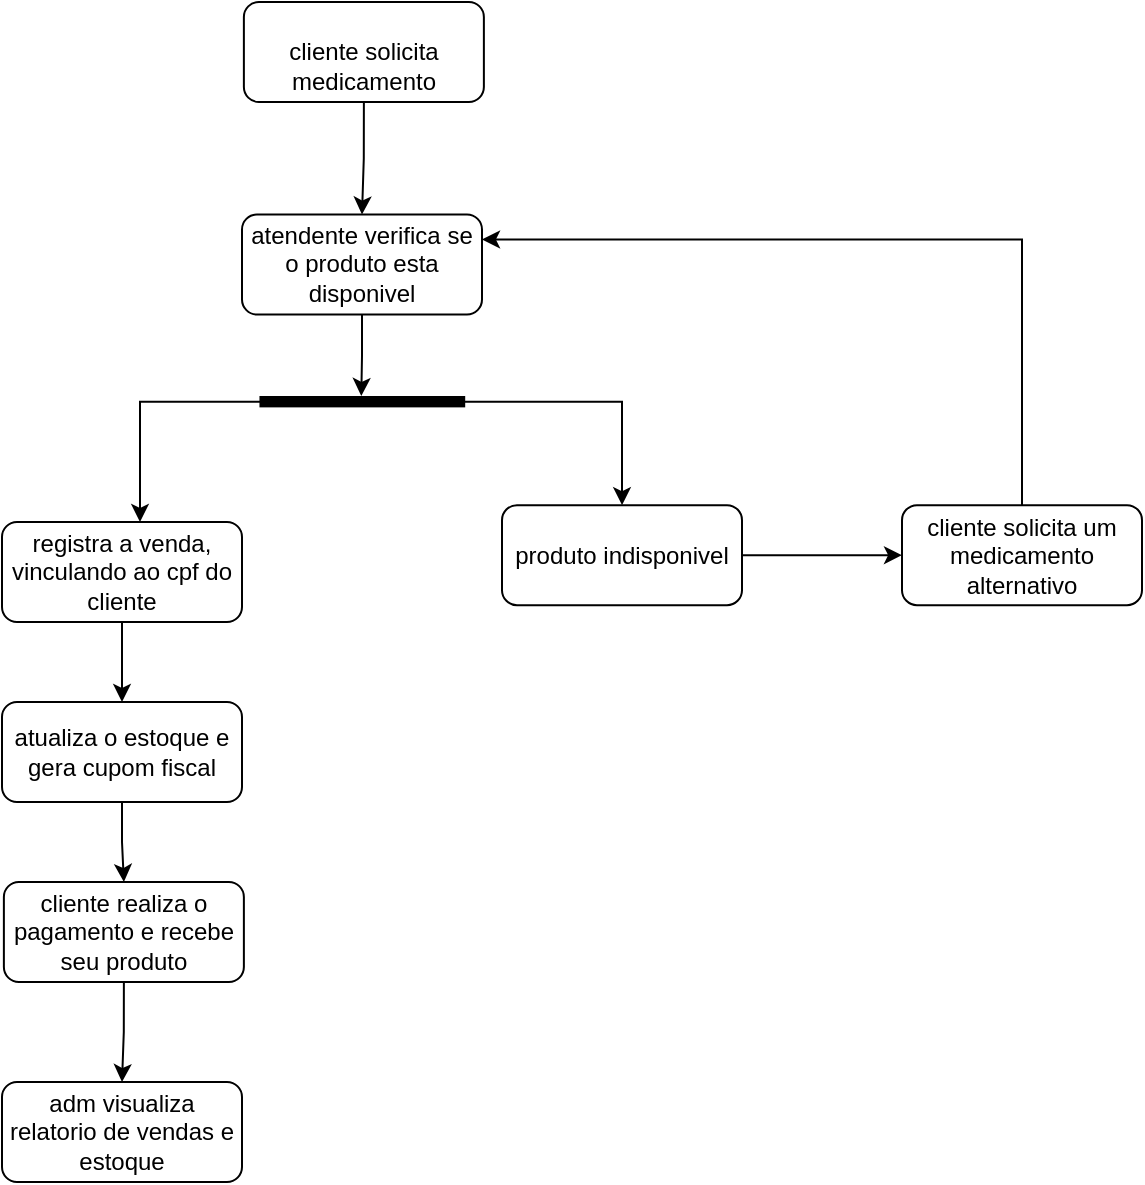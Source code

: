 <mxfile version="26.1.1">
  <diagram id="C5RBs43oDa-KdzZeNtuy" name="Page-1">
    <mxGraphModel dx="912" dy="557" grid="1" gridSize="10" guides="1" tooltips="1" connect="1" arrows="1" fold="1" page="1" pageScale="1" pageWidth="827" pageHeight="1169" math="0" shadow="0">
      <root>
        <mxCell id="WIyWlLk6GJQsqaUBKTNV-0" />
        <mxCell id="WIyWlLk6GJQsqaUBKTNV-1" parent="WIyWlLk6GJQsqaUBKTNV-0" />
        <mxCell id="h4Z50g2m5Y4OmAXRAVbz-4" style="edgeStyle=orthogonalEdgeStyle;rounded=0;orthogonalLoop=1;jettySize=auto;html=1;exitX=0.5;exitY=1;exitDx=0;exitDy=0;entryX=0.5;entryY=0;entryDx=0;entryDy=0;" edge="1" parent="WIyWlLk6GJQsqaUBKTNV-1" source="WIyWlLk6GJQsqaUBKTNV-3" target="h4Z50g2m5Y4OmAXRAVbz-3">
          <mxGeometry relative="1" as="geometry" />
        </mxCell>
        <mxCell id="WIyWlLk6GJQsqaUBKTNV-3" value="&lt;br&gt;&lt;div&gt;cliente solicita medicamento&lt;/div&gt;" style="rounded=1;whiteSpace=wrap;html=1;fontSize=12;glass=0;strokeWidth=1;shadow=0;" parent="WIyWlLk6GJQsqaUBKTNV-1" vertex="1">
          <mxGeometry x="330.94" y="20" width="120" height="50" as="geometry" />
        </mxCell>
        <mxCell id="h4Z50g2m5Y4OmAXRAVbz-14" style="edgeStyle=orthogonalEdgeStyle;rounded=0;orthogonalLoop=1;jettySize=auto;html=1;entryX=0.5;entryY=0;entryDx=0;entryDy=0;" edge="1" parent="WIyWlLk6GJQsqaUBKTNV-1" source="h4Z50g2m5Y4OmAXRAVbz-1" target="h4Z50g2m5Y4OmAXRAVbz-13">
          <mxGeometry relative="1" as="geometry" />
        </mxCell>
        <mxCell id="h4Z50g2m5Y4OmAXRAVbz-1" value="" style="html=1;points=[];perimeter=orthogonalPerimeter;fillColor=strokeColor;rotation=-90;" vertex="1" parent="WIyWlLk6GJQsqaUBKTNV-1">
          <mxGeometry x="387.82" y="168.91" width="4.69" height="101.87" as="geometry" />
        </mxCell>
        <mxCell id="h4Z50g2m5Y4OmAXRAVbz-3" value="atendente verifica se o produto esta disponivel" style="rounded=1;whiteSpace=wrap;html=1;fontSize=12;glass=0;strokeWidth=1;shadow=0;" vertex="1" parent="WIyWlLk6GJQsqaUBKTNV-1">
          <mxGeometry x="330" y="126.25" width="120" height="50" as="geometry" />
        </mxCell>
        <mxCell id="h4Z50g2m5Y4OmAXRAVbz-10" style="edgeStyle=orthogonalEdgeStyle;rounded=0;orthogonalLoop=1;jettySize=auto;html=1;exitX=0.5;exitY=1;exitDx=0;exitDy=0;entryX=0.5;entryY=0;entryDx=0;entryDy=0;" edge="1" parent="WIyWlLk6GJQsqaUBKTNV-1" source="h4Z50g2m5Y4OmAXRAVbz-6" target="h4Z50g2m5Y4OmAXRAVbz-9">
          <mxGeometry relative="1" as="geometry" />
        </mxCell>
        <mxCell id="h4Z50g2m5Y4OmAXRAVbz-6" value="registra a venda, vinculando ao cpf do cliente" style="rounded=1;whiteSpace=wrap;html=1;fontSize=12;glass=0;strokeWidth=1;shadow=0;" vertex="1" parent="WIyWlLk6GJQsqaUBKTNV-1">
          <mxGeometry x="210" y="280" width="120" height="50" as="geometry" />
        </mxCell>
        <mxCell id="h4Z50g2m5Y4OmAXRAVbz-7" style="edgeStyle=orthogonalEdgeStyle;rounded=0;orthogonalLoop=1;jettySize=auto;html=1;entryX=0.575;entryY=0;entryDx=0;entryDy=0;entryPerimeter=0;" edge="1" parent="WIyWlLk6GJQsqaUBKTNV-1" source="h4Z50g2m5Y4OmAXRAVbz-1" target="h4Z50g2m5Y4OmAXRAVbz-6">
          <mxGeometry relative="1" as="geometry" />
        </mxCell>
        <mxCell id="h4Z50g2m5Y4OmAXRAVbz-8" style="edgeStyle=orthogonalEdgeStyle;rounded=0;orthogonalLoop=1;jettySize=auto;html=1;exitX=0.5;exitY=1;exitDx=0;exitDy=0;entryX=1.108;entryY=0.495;entryDx=0;entryDy=0;entryPerimeter=0;" edge="1" parent="WIyWlLk6GJQsqaUBKTNV-1" source="h4Z50g2m5Y4OmAXRAVbz-3" target="h4Z50g2m5Y4OmAXRAVbz-1">
          <mxGeometry relative="1" as="geometry" />
        </mxCell>
        <mxCell id="h4Z50g2m5Y4OmAXRAVbz-12" style="edgeStyle=orthogonalEdgeStyle;rounded=0;orthogonalLoop=1;jettySize=auto;html=1;exitX=0.5;exitY=1;exitDx=0;exitDy=0;entryX=0.5;entryY=0;entryDx=0;entryDy=0;" edge="1" parent="WIyWlLk6GJQsqaUBKTNV-1" source="h4Z50g2m5Y4OmAXRAVbz-9" target="h4Z50g2m5Y4OmAXRAVbz-11">
          <mxGeometry relative="1" as="geometry" />
        </mxCell>
        <mxCell id="h4Z50g2m5Y4OmAXRAVbz-9" value="atualiza o estoque e gera cupom fiscal" style="rounded=1;whiteSpace=wrap;html=1;fontSize=12;glass=0;strokeWidth=1;shadow=0;" vertex="1" parent="WIyWlLk6GJQsqaUBKTNV-1">
          <mxGeometry x="210" y="370" width="120" height="50" as="geometry" />
        </mxCell>
        <mxCell id="h4Z50g2m5Y4OmAXRAVbz-19" style="edgeStyle=orthogonalEdgeStyle;rounded=0;orthogonalLoop=1;jettySize=auto;html=1;exitX=0.5;exitY=1;exitDx=0;exitDy=0;entryX=0.5;entryY=0;entryDx=0;entryDy=0;" edge="1" parent="WIyWlLk6GJQsqaUBKTNV-1" source="h4Z50g2m5Y4OmAXRAVbz-11" target="h4Z50g2m5Y4OmAXRAVbz-18">
          <mxGeometry relative="1" as="geometry" />
        </mxCell>
        <mxCell id="h4Z50g2m5Y4OmAXRAVbz-11" value="cliente realiza o pagamento e recebe seu produto" style="rounded=1;whiteSpace=wrap;html=1;fontSize=12;glass=0;strokeWidth=1;shadow=0;" vertex="1" parent="WIyWlLk6GJQsqaUBKTNV-1">
          <mxGeometry x="210.94" y="460" width="120" height="50" as="geometry" />
        </mxCell>
        <mxCell id="h4Z50g2m5Y4OmAXRAVbz-21" style="edgeStyle=orthogonalEdgeStyle;rounded=0;orthogonalLoop=1;jettySize=auto;html=1;entryX=0;entryY=0.5;entryDx=0;entryDy=0;" edge="1" parent="WIyWlLk6GJQsqaUBKTNV-1" source="h4Z50g2m5Y4OmAXRAVbz-13" target="h4Z50g2m5Y4OmAXRAVbz-16">
          <mxGeometry relative="1" as="geometry" />
        </mxCell>
        <mxCell id="h4Z50g2m5Y4OmAXRAVbz-13" value="produto indisponivel" style="rounded=1;whiteSpace=wrap;html=1;fontSize=12;glass=0;strokeWidth=1;shadow=0;" vertex="1" parent="WIyWlLk6GJQsqaUBKTNV-1">
          <mxGeometry x="460" y="271.57" width="120" height="50" as="geometry" />
        </mxCell>
        <mxCell id="h4Z50g2m5Y4OmAXRAVbz-22" style="edgeStyle=orthogonalEdgeStyle;rounded=0;orthogonalLoop=1;jettySize=auto;html=1;exitX=0.5;exitY=0;exitDx=0;exitDy=0;entryX=1;entryY=0.25;entryDx=0;entryDy=0;" edge="1" parent="WIyWlLk6GJQsqaUBKTNV-1" source="h4Z50g2m5Y4OmAXRAVbz-16" target="h4Z50g2m5Y4OmAXRAVbz-3">
          <mxGeometry relative="1" as="geometry" />
        </mxCell>
        <mxCell id="h4Z50g2m5Y4OmAXRAVbz-16" value="cliente solicita um medicamento alternativo" style="rounded=1;whiteSpace=wrap;html=1;fontSize=12;glass=0;strokeWidth=1;shadow=0;" vertex="1" parent="WIyWlLk6GJQsqaUBKTNV-1">
          <mxGeometry x="660" y="271.57" width="120" height="50" as="geometry" />
        </mxCell>
        <mxCell id="h4Z50g2m5Y4OmAXRAVbz-18" value="adm visualiza relatorio de vendas e estoque" style="rounded=1;whiteSpace=wrap;html=1;fontSize=12;glass=0;strokeWidth=1;shadow=0;" vertex="1" parent="WIyWlLk6GJQsqaUBKTNV-1">
          <mxGeometry x="210" y="560" width="120" height="50" as="geometry" />
        </mxCell>
      </root>
    </mxGraphModel>
  </diagram>
</mxfile>
